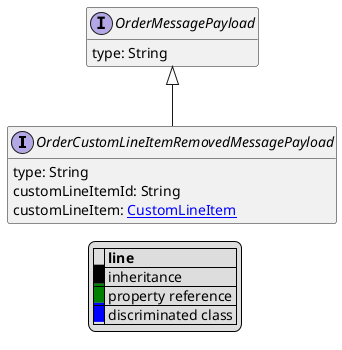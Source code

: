 @startuml

hide empty fields
hide empty methods
legend
|= |= line |
|<back:black>   </back>| inheritance |
|<back:green>   </back>| property reference |
|<back:blue>   </back>| discriminated class |
endlegend
interface OrderCustomLineItemRemovedMessagePayload [[OrderCustomLineItemRemovedMessagePayload.svg]] extends OrderMessagePayload {
    type: String
    customLineItemId: String
    customLineItem: [[CustomLineItem.svg CustomLineItem]]
}
interface OrderMessagePayload [[OrderMessagePayload.svg]]  {
    type: String
}





@enduml
